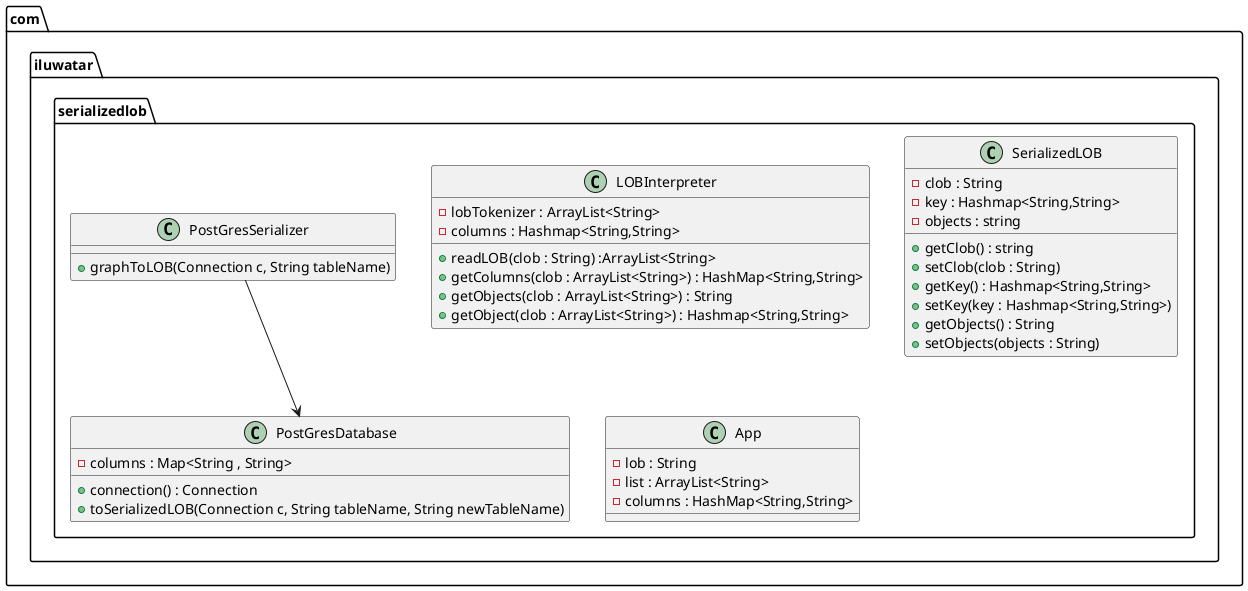 @startuml
package com.iluwatar.serializedlob {
  class LOBInterpreter {
    - lobTokenizer : ArrayList<String>
    - columns : Hashmap<String,String>
    + readLOB(clob : String) :ArrayList<String>
    + getColumns(clob : ArrayList<String>) : HashMap<String,String>
    + getObjects(clob : ArrayList<String>) : String
    + getObject(clob : ArrayList<String>) : Hashmap<String,String>
  }

  class PostGresDatabase{
    - columns : Map<String , String>
    + connection() : Connection
    + toSerializedLOB(Connection c, String tableName, String newTableName)
  }

  class PostGresSerializer{
    + graphToLOB(Connection c, String tableName)
  }

  class SerializedLOB{
    - clob : String
    - key : Hashmap<String,String>
    - objects : string
    + getClob() : string
    + setClob(clob : String)
    + getKey() : Hashmap<String,String>
    + setKey(key : Hashmap<String,String>)
    + getObjects() : String
    + setObjects(objects : String)
    }

   class App{
    - lob : String
    - list : ArrayList<String>
    - columns : HashMap<String,String>
   }
}

PostGresSerializer --> PostGresDatabase

@enduml